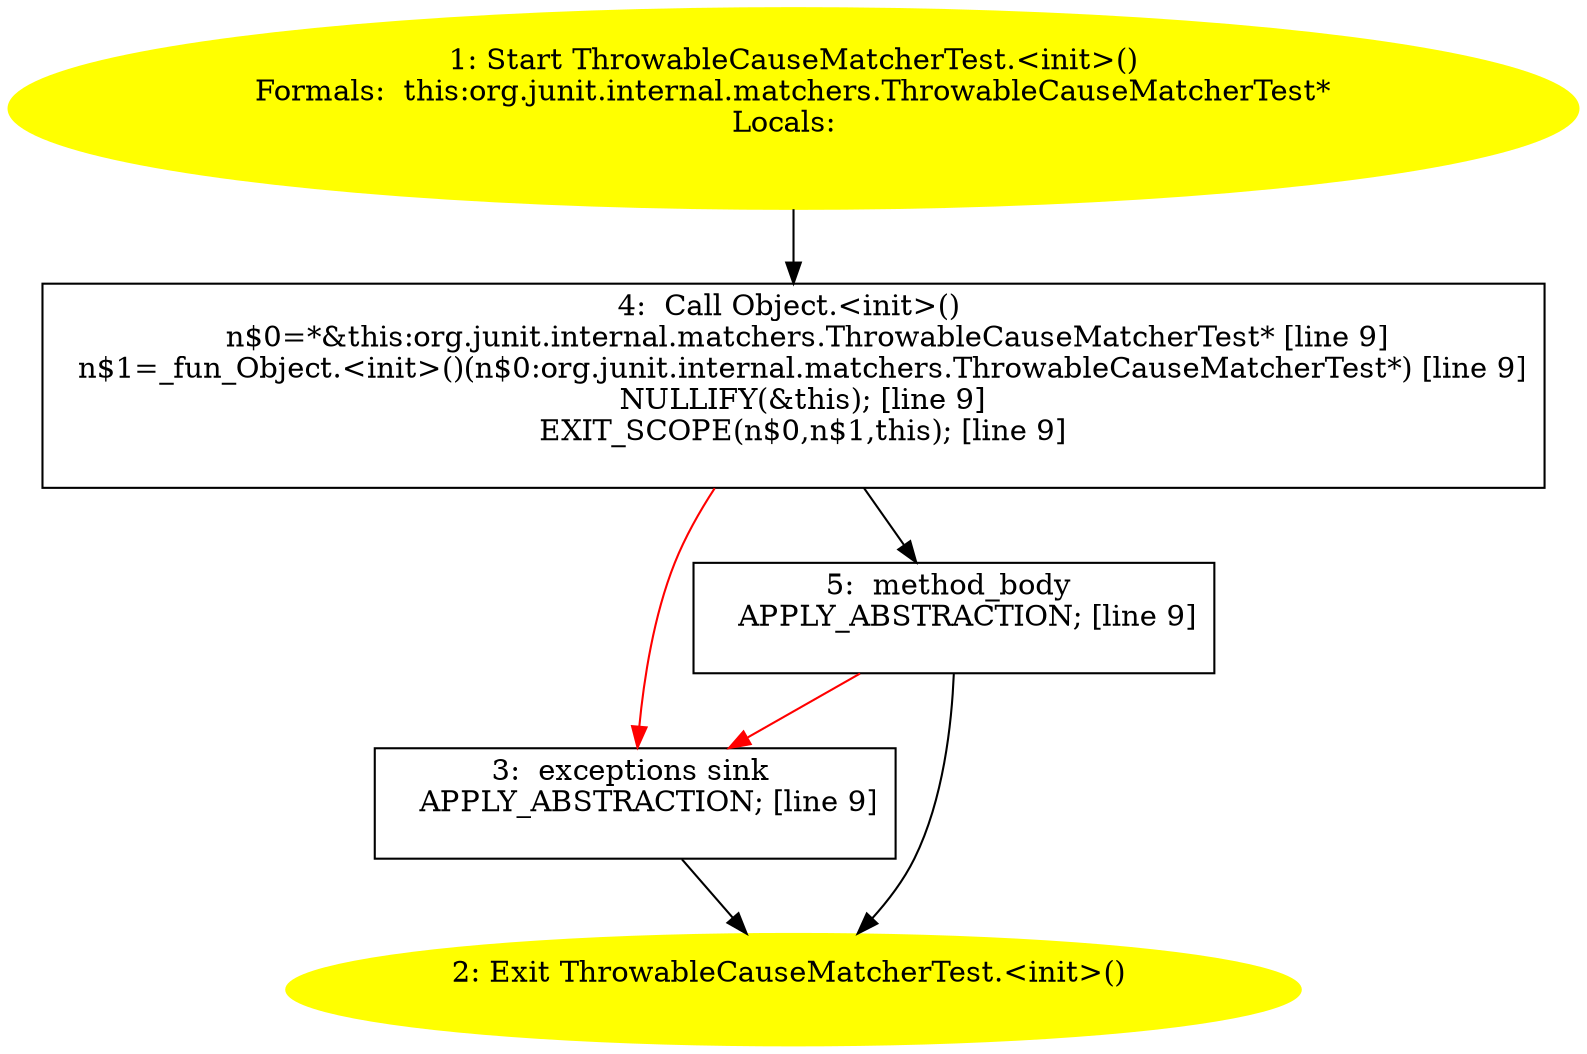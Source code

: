 /* @generated */
digraph cfg {
"org.junit.internal.matchers.ThrowableCauseMatcherTest.<init>().66c254fca52f5f611187b6ad49e02b66_1" [label="1: Start ThrowableCauseMatcherTest.<init>()\nFormals:  this:org.junit.internal.matchers.ThrowableCauseMatcherTest*\nLocals:  \n  " color=yellow style=filled]
	

	 "org.junit.internal.matchers.ThrowableCauseMatcherTest.<init>().66c254fca52f5f611187b6ad49e02b66_1" -> "org.junit.internal.matchers.ThrowableCauseMatcherTest.<init>().66c254fca52f5f611187b6ad49e02b66_4" ;
"org.junit.internal.matchers.ThrowableCauseMatcherTest.<init>().66c254fca52f5f611187b6ad49e02b66_2" [label="2: Exit ThrowableCauseMatcherTest.<init>() \n  " color=yellow style=filled]
	

"org.junit.internal.matchers.ThrowableCauseMatcherTest.<init>().66c254fca52f5f611187b6ad49e02b66_3" [label="3:  exceptions sink \n   APPLY_ABSTRACTION; [line 9]\n " shape="box"]
	

	 "org.junit.internal.matchers.ThrowableCauseMatcherTest.<init>().66c254fca52f5f611187b6ad49e02b66_3" -> "org.junit.internal.matchers.ThrowableCauseMatcherTest.<init>().66c254fca52f5f611187b6ad49e02b66_2" ;
"org.junit.internal.matchers.ThrowableCauseMatcherTest.<init>().66c254fca52f5f611187b6ad49e02b66_4" [label="4:  Call Object.<init>() \n   n$0=*&this:org.junit.internal.matchers.ThrowableCauseMatcherTest* [line 9]\n  n$1=_fun_Object.<init>()(n$0:org.junit.internal.matchers.ThrowableCauseMatcherTest*) [line 9]\n  NULLIFY(&this); [line 9]\n  EXIT_SCOPE(n$0,n$1,this); [line 9]\n " shape="box"]
	

	 "org.junit.internal.matchers.ThrowableCauseMatcherTest.<init>().66c254fca52f5f611187b6ad49e02b66_4" -> "org.junit.internal.matchers.ThrowableCauseMatcherTest.<init>().66c254fca52f5f611187b6ad49e02b66_5" ;
	 "org.junit.internal.matchers.ThrowableCauseMatcherTest.<init>().66c254fca52f5f611187b6ad49e02b66_4" -> "org.junit.internal.matchers.ThrowableCauseMatcherTest.<init>().66c254fca52f5f611187b6ad49e02b66_3" [color="red" ];
"org.junit.internal.matchers.ThrowableCauseMatcherTest.<init>().66c254fca52f5f611187b6ad49e02b66_5" [label="5:  method_body \n   APPLY_ABSTRACTION; [line 9]\n " shape="box"]
	

	 "org.junit.internal.matchers.ThrowableCauseMatcherTest.<init>().66c254fca52f5f611187b6ad49e02b66_5" -> "org.junit.internal.matchers.ThrowableCauseMatcherTest.<init>().66c254fca52f5f611187b6ad49e02b66_2" ;
	 "org.junit.internal.matchers.ThrowableCauseMatcherTest.<init>().66c254fca52f5f611187b6ad49e02b66_5" -> "org.junit.internal.matchers.ThrowableCauseMatcherTest.<init>().66c254fca52f5f611187b6ad49e02b66_3" [color="red" ];
}
